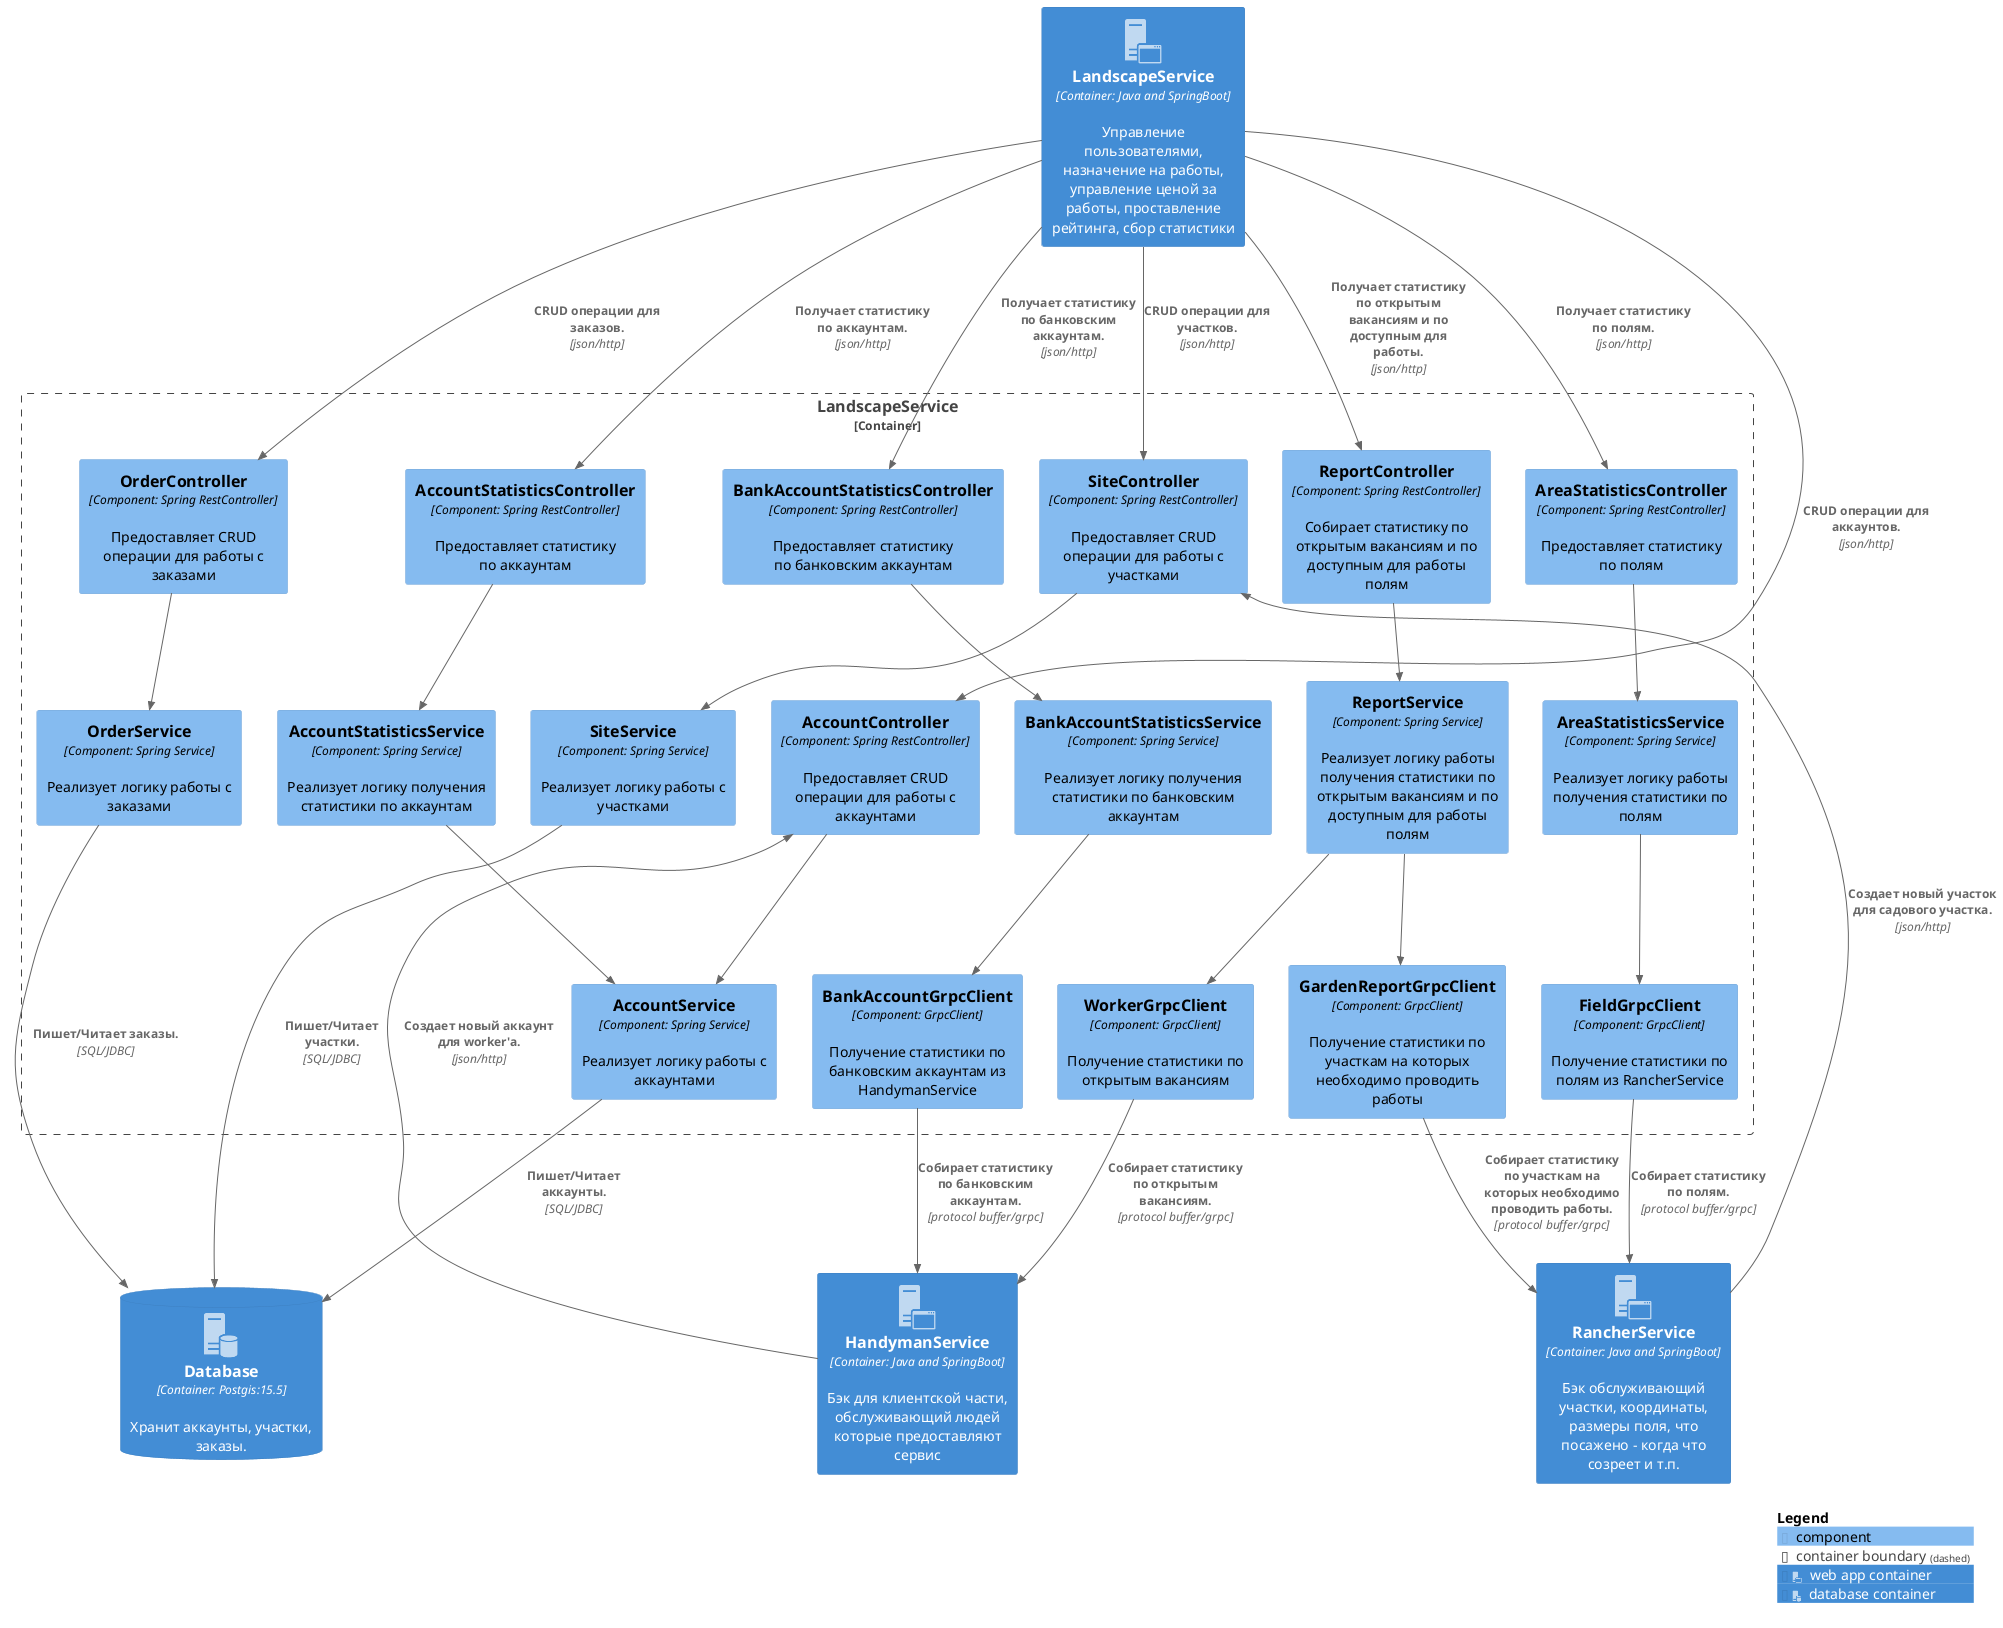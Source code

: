 @startuml Component
!include <C4/C4_Component>

!include <office/Servers/database_server>
!include <office/Servers/application_server>

AddContainerTag("webApp", $sprite="application_server", $legendText="web app container")
AddContainerTag("db", $sprite="database_server", $legendText="database container")

/'Services containers'/
Container(handyman_service, "HandymanService", "Container: Java and SpringBoot", "Бэк для клиентской части, обслуживающий людей которые предоставляют сервис", $tags="webApp")
Container(landscape_service, "LandscapeService", "Container: Java and SpringBoot", "Управление пользователями, назначение на работы, управление ценой за работы, проставление рейтинга, сбор статистики", $tags="webApp")
Container(rancher_service, "RancherService", "Container: Java and SpringBoot", "Бэк обслуживающий участки, координаты, размеры поля, что посажено - когда что созреет и т.п.", $tags="webApp")

/'Create databases containers'/
ContainerDb(postgres, "Database", "Container: Postgis:15.5", "Хранит аккаунты, участки, заказы." ,$tags="db")

/'Create Landscape Service boundary'/
Container_Boundary(landscape, "LandscapeService") {
    Component(account_controller, "AccountController", "Component: Spring RestController", "Предоставляет CRUD операции для работы с аккаунтами")
    Component(account_service, "AccountService", "Component: Spring Service", "Реализует логику работы с аккаунтами")
    Component(order_controller, "OrderController", "Component: Spring RestController", "Предоставляет CRUD операции для работы с заказами")
    Component(order_service, "OrderService", "Component: Spring Service", "Реализует логику работы с заказами")
    Component(site_controller, "SiteController", "Component: Spring RestController", "Предоставляет CRUD операции для работы с участками")
    Component(site_service, "SiteService", "Component: Spring Service", "Реализует логику работы с участками")
    Component(bank_account_grpc_client, "BankAccountGrpcClient", "Component: GrpcClient", "Получение статистики по банковским аккаунтам из HandymanService")
    Component(field_grpc_client, "FieldGrpcClient", "Component: GrpcClient", "Получение статистики по полям из RancherService")
    Component(account_stat_controller, "AccountStatisticsController", "Component: Spring RestController", "Предоставляет статистику по аккаунтам")
    Component(account_stat_service, "AccountStatisticsService", "Component: Spring Service", "Реализует логику получения статистики по аккаунтам")
    Component(bank_account_stat_controller, "BankAccountStatisticsController", "Component: Spring RestController", "Предоставляет статистику по банковским аккаунтам")
    Component(bank_account_stat_service, "BankAccountStatisticsService", "Component: Spring Service", "Реализует логику получения статистики по банковским аккаунтам")
    Component(area_stat_controller, "AreaStatisticsController", "Component: Spring RestController", "Предоставляет статистику по полям")
    Component(area_stat_service, "AreaStatisticsService", "Component: Spring Service", "Реализует логику работы получения статистики по полям")
    Component(report_controller, "ReportController", "Component: Spring RestController", "Собирает статистику по открытым вакансиям и по доступным для работы полям")
    Component(report_service, "ReportService", "Component: Spring Service", "Реализует логику работы получения статистики по открытым вакансиям и по доступным для работы полям")
    Component(worker_grpc_client, "WorkerGrpcClient", "Component: GrpcClient", "Получение статистики по открытым вакансиям")
    Component(garden_report_grpc_client, "GardenReportGrpcClient", "Component: GrpcClient", "Получение статистики по участкам на которых необходимо проводить работы")
}

/'Create relations between service and controllers'/
Rel(account_controller, account_service, " ")
Rel(order_controller, order_service, " ")
Rel(site_controller, site_service, " ")
Rel(account_stat_controller, account_stat_service, " ")
Rel(bank_account_stat_controller, bank_account_stat_service, " ")
Rel(area_stat_controller, area_stat_service, " ")
Rel(report_controller, report_service, " ")

/'Create relations between service and controllers'/
Rel(landscape_service, account_controller, "CRUD операции для аккаунтов.", "json/http")
Rel(landscape_service, order_controller, "CRUD операции для заказов.", "json/http")
Rel(landscape_service, site_controller, "CRUD операции для участков.", "json/http")
Rel(landscape_service, account_stat_controller, "Получает статистику по аккаунтам.", "json/http")
Rel(landscape_service, bank_account_stat_controller, "Получает статистику по банковским аккаунтам.", "json/http")
Rel(landscape_service, area_stat_controller, "Получает статистику по полям.", "json/http")
Rel(landscape_service, report_controller, "Получает статистику по открытым вакансиям и по доступным для работы.", "json/http")
Rel(handyman_service, account_controller, "Создает новый аккаунт для worker'a.", "json/http")
Rel(rancher_service, site_controller, "Создает новый участок для садового участка.", "json/http")

/'Create relations between services'/
Rel(account_stat_service, account_service, " ")

/'Create relations between services and grpc clients'/
Rel(bank_account_stat_service, bank_account_grpc_client, " ")
Rel(area_stat_service, field_grpc_client, " ")
Rel(report_service, worker_grpc_client, " ")
Rel(report_service, garden_report_grpc_client, " ")

'Create relations between services and repositories'/
Rel(account_service, postgres, "Пишет/Читает аккаунты.", "SQL/JDBC")
Rel(order_service, postgres, "Пишет/Читает заказы.", "SQL/JDBC")
Rel(site_service, postgres, "Пишет/Читает участки.", "SQL/JDBC")

/'Create relations between grpc clients and containers'/
Rel(bank_account_grpc_client, handyman_service, "Собирает статистику по банковским аккаунтам.", "protocol buffer/grpc")
Rel(field_grpc_client, rancher_service, "Собирает статистику по полям.", "protocol buffer/grpc")
Rel(worker_grpc_client, handyman_service, "Собирает статистику по открытым вакансиям.", "protocol buffer/grpc")
Rel(garden_report_grpc_client, rancher_service, "Собирает статистику по участкам на которых необходимо проводить работы.", "protocol buffer/grpc")

SHOW_LEGEND()

@enduml
